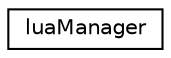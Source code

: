 digraph "Graphical Class Hierarchy"
{
 // LATEX_PDF_SIZE
  edge [fontname="Helvetica",fontsize="10",labelfontname="Helvetica",labelfontsize="10"];
  node [fontname="Helvetica",fontsize="10",shape=record];
  rankdir="LR";
  Node0 [label="luaManager",height=0.2,width=0.4,color="black", fillcolor="white", style="filled",URL="$classlua_manager.html",tooltip="A class that uses the singleton design pattern to provide one instance of the lua_State,..."];
}
